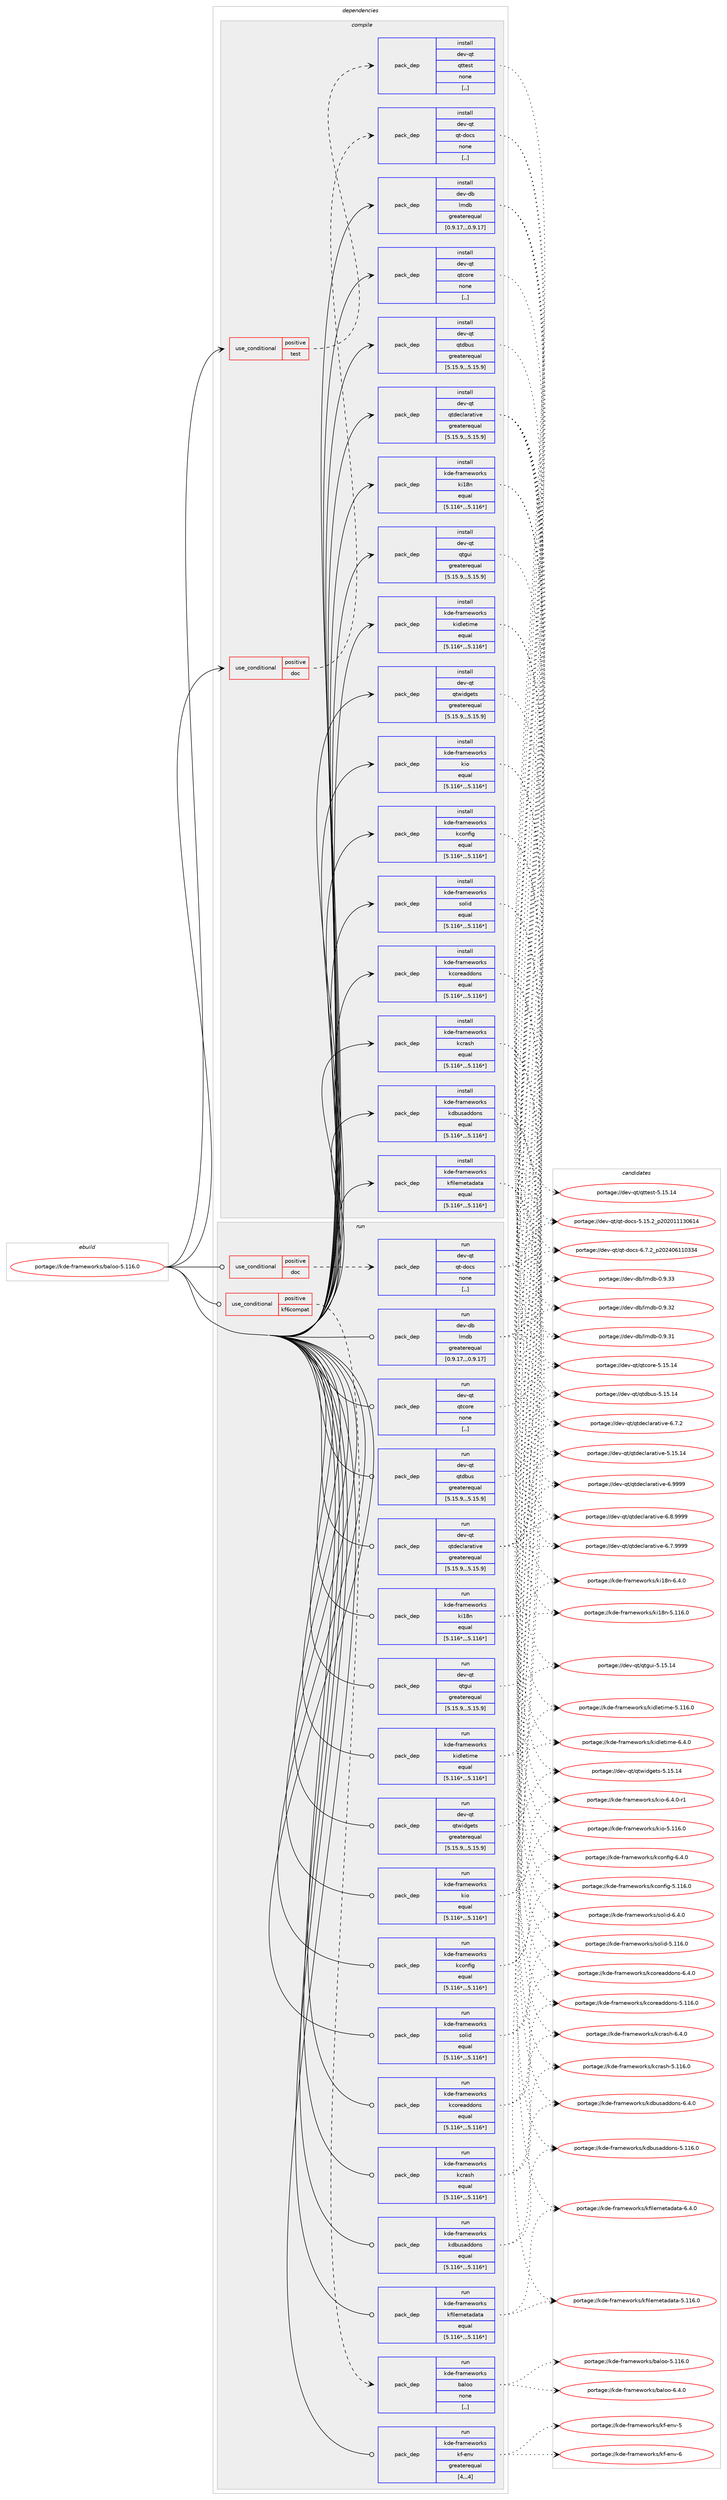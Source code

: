 digraph prolog {

# *************
# Graph options
# *************

newrank=true;
concentrate=true;
compound=true;
graph [rankdir=LR,fontname=Helvetica,fontsize=10,ranksep=1.5];#, ranksep=2.5, nodesep=0.2];
edge  [arrowhead=vee];
node  [fontname=Helvetica,fontsize=10];

# **********
# The ebuild
# **********

subgraph cluster_leftcol {
color=gray;
label=<<i>ebuild</i>>;
id [label="portage://kde-frameworks/baloo-5.116.0", color=red, width=4, href="../kde-frameworks/baloo-5.116.0.svg"];
}

# ****************
# The dependencies
# ****************

subgraph cluster_midcol {
color=gray;
label=<<i>dependencies</i>>;
subgraph cluster_compile {
fillcolor="#eeeeee";
style=filled;
label=<<i>compile</i>>;
subgraph cond67864 {
dependency263521 [label=<<TABLE BORDER="0" CELLBORDER="1" CELLSPACING="0" CELLPADDING="4"><TR><TD ROWSPAN="3" CELLPADDING="10">use_conditional</TD></TR><TR><TD>positive</TD></TR><TR><TD>doc</TD></TR></TABLE>>, shape=none, color=red];
subgraph pack193622 {
dependency263522 [label=<<TABLE BORDER="0" CELLBORDER="1" CELLSPACING="0" CELLPADDING="4" WIDTH="220"><TR><TD ROWSPAN="6" CELLPADDING="30">pack_dep</TD></TR><TR><TD WIDTH="110">install</TD></TR><TR><TD>dev-qt</TD></TR><TR><TD>qt-docs</TD></TR><TR><TD>none</TD></TR><TR><TD>[,,]</TD></TR></TABLE>>, shape=none, color=blue];
}
dependency263521:e -> dependency263522:w [weight=20,style="dashed",arrowhead="vee"];
}
id:e -> dependency263521:w [weight=20,style="solid",arrowhead="vee"];
subgraph cond67865 {
dependency263523 [label=<<TABLE BORDER="0" CELLBORDER="1" CELLSPACING="0" CELLPADDING="4"><TR><TD ROWSPAN="3" CELLPADDING="10">use_conditional</TD></TR><TR><TD>positive</TD></TR><TR><TD>test</TD></TR></TABLE>>, shape=none, color=red];
subgraph pack193623 {
dependency263524 [label=<<TABLE BORDER="0" CELLBORDER="1" CELLSPACING="0" CELLPADDING="4" WIDTH="220"><TR><TD ROWSPAN="6" CELLPADDING="30">pack_dep</TD></TR><TR><TD WIDTH="110">install</TD></TR><TR><TD>dev-qt</TD></TR><TR><TD>qttest</TD></TR><TR><TD>none</TD></TR><TR><TD>[,,]</TD></TR></TABLE>>, shape=none, color=blue];
}
dependency263523:e -> dependency263524:w [weight=20,style="dashed",arrowhead="vee"];
}
id:e -> dependency263523:w [weight=20,style="solid",arrowhead="vee"];
subgraph pack193624 {
dependency263525 [label=<<TABLE BORDER="0" CELLBORDER="1" CELLSPACING="0" CELLPADDING="4" WIDTH="220"><TR><TD ROWSPAN="6" CELLPADDING="30">pack_dep</TD></TR><TR><TD WIDTH="110">install</TD></TR><TR><TD>dev-db</TD></TR><TR><TD>lmdb</TD></TR><TR><TD>greaterequal</TD></TR><TR><TD>[0.9.17,,,0.9.17]</TD></TR></TABLE>>, shape=none, color=blue];
}
id:e -> dependency263525:w [weight=20,style="solid",arrowhead="vee"];
subgraph pack193625 {
dependency263526 [label=<<TABLE BORDER="0" CELLBORDER="1" CELLSPACING="0" CELLPADDING="4" WIDTH="220"><TR><TD ROWSPAN="6" CELLPADDING="30">pack_dep</TD></TR><TR><TD WIDTH="110">install</TD></TR><TR><TD>dev-qt</TD></TR><TR><TD>qtcore</TD></TR><TR><TD>none</TD></TR><TR><TD>[,,]</TD></TR></TABLE>>, shape=none, color=blue];
}
id:e -> dependency263526:w [weight=20,style="solid",arrowhead="vee"];
subgraph pack193626 {
dependency263527 [label=<<TABLE BORDER="0" CELLBORDER="1" CELLSPACING="0" CELLPADDING="4" WIDTH="220"><TR><TD ROWSPAN="6" CELLPADDING="30">pack_dep</TD></TR><TR><TD WIDTH="110">install</TD></TR><TR><TD>dev-qt</TD></TR><TR><TD>qtdbus</TD></TR><TR><TD>greaterequal</TD></TR><TR><TD>[5.15.9,,,5.15.9]</TD></TR></TABLE>>, shape=none, color=blue];
}
id:e -> dependency263527:w [weight=20,style="solid",arrowhead="vee"];
subgraph pack193627 {
dependency263528 [label=<<TABLE BORDER="0" CELLBORDER="1" CELLSPACING="0" CELLPADDING="4" WIDTH="220"><TR><TD ROWSPAN="6" CELLPADDING="30">pack_dep</TD></TR><TR><TD WIDTH="110">install</TD></TR><TR><TD>dev-qt</TD></TR><TR><TD>qtdeclarative</TD></TR><TR><TD>greaterequal</TD></TR><TR><TD>[5.15.9,,,5.15.9]</TD></TR></TABLE>>, shape=none, color=blue];
}
id:e -> dependency263528:w [weight=20,style="solid",arrowhead="vee"];
subgraph pack193628 {
dependency263529 [label=<<TABLE BORDER="0" CELLBORDER="1" CELLSPACING="0" CELLPADDING="4" WIDTH="220"><TR><TD ROWSPAN="6" CELLPADDING="30">pack_dep</TD></TR><TR><TD WIDTH="110">install</TD></TR><TR><TD>dev-qt</TD></TR><TR><TD>qtgui</TD></TR><TR><TD>greaterequal</TD></TR><TR><TD>[5.15.9,,,5.15.9]</TD></TR></TABLE>>, shape=none, color=blue];
}
id:e -> dependency263529:w [weight=20,style="solid",arrowhead="vee"];
subgraph pack193629 {
dependency263530 [label=<<TABLE BORDER="0" CELLBORDER="1" CELLSPACING="0" CELLPADDING="4" WIDTH="220"><TR><TD ROWSPAN="6" CELLPADDING="30">pack_dep</TD></TR><TR><TD WIDTH="110">install</TD></TR><TR><TD>dev-qt</TD></TR><TR><TD>qtwidgets</TD></TR><TR><TD>greaterequal</TD></TR><TR><TD>[5.15.9,,,5.15.9]</TD></TR></TABLE>>, shape=none, color=blue];
}
id:e -> dependency263530:w [weight=20,style="solid",arrowhead="vee"];
subgraph pack193630 {
dependency263531 [label=<<TABLE BORDER="0" CELLBORDER="1" CELLSPACING="0" CELLPADDING="4" WIDTH="220"><TR><TD ROWSPAN="6" CELLPADDING="30">pack_dep</TD></TR><TR><TD WIDTH="110">install</TD></TR><TR><TD>kde-frameworks</TD></TR><TR><TD>kconfig</TD></TR><TR><TD>equal</TD></TR><TR><TD>[5.116*,,,5.116*]</TD></TR></TABLE>>, shape=none, color=blue];
}
id:e -> dependency263531:w [weight=20,style="solid",arrowhead="vee"];
subgraph pack193631 {
dependency263532 [label=<<TABLE BORDER="0" CELLBORDER="1" CELLSPACING="0" CELLPADDING="4" WIDTH="220"><TR><TD ROWSPAN="6" CELLPADDING="30">pack_dep</TD></TR><TR><TD WIDTH="110">install</TD></TR><TR><TD>kde-frameworks</TD></TR><TR><TD>kcoreaddons</TD></TR><TR><TD>equal</TD></TR><TR><TD>[5.116*,,,5.116*]</TD></TR></TABLE>>, shape=none, color=blue];
}
id:e -> dependency263532:w [weight=20,style="solid",arrowhead="vee"];
subgraph pack193632 {
dependency263533 [label=<<TABLE BORDER="0" CELLBORDER="1" CELLSPACING="0" CELLPADDING="4" WIDTH="220"><TR><TD ROWSPAN="6" CELLPADDING="30">pack_dep</TD></TR><TR><TD WIDTH="110">install</TD></TR><TR><TD>kde-frameworks</TD></TR><TR><TD>kcrash</TD></TR><TR><TD>equal</TD></TR><TR><TD>[5.116*,,,5.116*]</TD></TR></TABLE>>, shape=none, color=blue];
}
id:e -> dependency263533:w [weight=20,style="solid",arrowhead="vee"];
subgraph pack193633 {
dependency263534 [label=<<TABLE BORDER="0" CELLBORDER="1" CELLSPACING="0" CELLPADDING="4" WIDTH="220"><TR><TD ROWSPAN="6" CELLPADDING="30">pack_dep</TD></TR><TR><TD WIDTH="110">install</TD></TR><TR><TD>kde-frameworks</TD></TR><TR><TD>kdbusaddons</TD></TR><TR><TD>equal</TD></TR><TR><TD>[5.116*,,,5.116*]</TD></TR></TABLE>>, shape=none, color=blue];
}
id:e -> dependency263534:w [weight=20,style="solid",arrowhead="vee"];
subgraph pack193634 {
dependency263535 [label=<<TABLE BORDER="0" CELLBORDER="1" CELLSPACING="0" CELLPADDING="4" WIDTH="220"><TR><TD ROWSPAN="6" CELLPADDING="30">pack_dep</TD></TR><TR><TD WIDTH="110">install</TD></TR><TR><TD>kde-frameworks</TD></TR><TR><TD>kfilemetadata</TD></TR><TR><TD>equal</TD></TR><TR><TD>[5.116*,,,5.116*]</TD></TR></TABLE>>, shape=none, color=blue];
}
id:e -> dependency263535:w [weight=20,style="solid",arrowhead="vee"];
subgraph pack193635 {
dependency263536 [label=<<TABLE BORDER="0" CELLBORDER="1" CELLSPACING="0" CELLPADDING="4" WIDTH="220"><TR><TD ROWSPAN="6" CELLPADDING="30">pack_dep</TD></TR><TR><TD WIDTH="110">install</TD></TR><TR><TD>kde-frameworks</TD></TR><TR><TD>ki18n</TD></TR><TR><TD>equal</TD></TR><TR><TD>[5.116*,,,5.116*]</TD></TR></TABLE>>, shape=none, color=blue];
}
id:e -> dependency263536:w [weight=20,style="solid",arrowhead="vee"];
subgraph pack193636 {
dependency263537 [label=<<TABLE BORDER="0" CELLBORDER="1" CELLSPACING="0" CELLPADDING="4" WIDTH="220"><TR><TD ROWSPAN="6" CELLPADDING="30">pack_dep</TD></TR><TR><TD WIDTH="110">install</TD></TR><TR><TD>kde-frameworks</TD></TR><TR><TD>kidletime</TD></TR><TR><TD>equal</TD></TR><TR><TD>[5.116*,,,5.116*]</TD></TR></TABLE>>, shape=none, color=blue];
}
id:e -> dependency263537:w [weight=20,style="solid",arrowhead="vee"];
subgraph pack193637 {
dependency263538 [label=<<TABLE BORDER="0" CELLBORDER="1" CELLSPACING="0" CELLPADDING="4" WIDTH="220"><TR><TD ROWSPAN="6" CELLPADDING="30">pack_dep</TD></TR><TR><TD WIDTH="110">install</TD></TR><TR><TD>kde-frameworks</TD></TR><TR><TD>kio</TD></TR><TR><TD>equal</TD></TR><TR><TD>[5.116*,,,5.116*]</TD></TR></TABLE>>, shape=none, color=blue];
}
id:e -> dependency263538:w [weight=20,style="solid",arrowhead="vee"];
subgraph pack193638 {
dependency263539 [label=<<TABLE BORDER="0" CELLBORDER="1" CELLSPACING="0" CELLPADDING="4" WIDTH="220"><TR><TD ROWSPAN="6" CELLPADDING="30">pack_dep</TD></TR><TR><TD WIDTH="110">install</TD></TR><TR><TD>kde-frameworks</TD></TR><TR><TD>solid</TD></TR><TR><TD>equal</TD></TR><TR><TD>[5.116*,,,5.116*]</TD></TR></TABLE>>, shape=none, color=blue];
}
id:e -> dependency263539:w [weight=20,style="solid",arrowhead="vee"];
}
subgraph cluster_compileandrun {
fillcolor="#eeeeee";
style=filled;
label=<<i>compile and run</i>>;
}
subgraph cluster_run {
fillcolor="#eeeeee";
style=filled;
label=<<i>run</i>>;
subgraph cond67866 {
dependency263540 [label=<<TABLE BORDER="0" CELLBORDER="1" CELLSPACING="0" CELLPADDING="4"><TR><TD ROWSPAN="3" CELLPADDING="10">use_conditional</TD></TR><TR><TD>positive</TD></TR><TR><TD>doc</TD></TR></TABLE>>, shape=none, color=red];
subgraph pack193639 {
dependency263541 [label=<<TABLE BORDER="0" CELLBORDER="1" CELLSPACING="0" CELLPADDING="4" WIDTH="220"><TR><TD ROWSPAN="6" CELLPADDING="30">pack_dep</TD></TR><TR><TD WIDTH="110">run</TD></TR><TR><TD>dev-qt</TD></TR><TR><TD>qt-docs</TD></TR><TR><TD>none</TD></TR><TR><TD>[,,]</TD></TR></TABLE>>, shape=none, color=blue];
}
dependency263540:e -> dependency263541:w [weight=20,style="dashed",arrowhead="vee"];
}
id:e -> dependency263540:w [weight=20,style="solid",arrowhead="odot"];
subgraph cond67867 {
dependency263542 [label=<<TABLE BORDER="0" CELLBORDER="1" CELLSPACING="0" CELLPADDING="4"><TR><TD ROWSPAN="3" CELLPADDING="10">use_conditional</TD></TR><TR><TD>positive</TD></TR><TR><TD>kf6compat</TD></TR></TABLE>>, shape=none, color=red];
subgraph pack193640 {
dependency263543 [label=<<TABLE BORDER="0" CELLBORDER="1" CELLSPACING="0" CELLPADDING="4" WIDTH="220"><TR><TD ROWSPAN="6" CELLPADDING="30">pack_dep</TD></TR><TR><TD WIDTH="110">run</TD></TR><TR><TD>kde-frameworks</TD></TR><TR><TD>baloo</TD></TR><TR><TD>none</TD></TR><TR><TD>[,,]</TD></TR></TABLE>>, shape=none, color=blue];
}
dependency263542:e -> dependency263543:w [weight=20,style="dashed",arrowhead="vee"];
}
id:e -> dependency263542:w [weight=20,style="solid",arrowhead="odot"];
subgraph pack193641 {
dependency263544 [label=<<TABLE BORDER="0" CELLBORDER="1" CELLSPACING="0" CELLPADDING="4" WIDTH="220"><TR><TD ROWSPAN="6" CELLPADDING="30">pack_dep</TD></TR><TR><TD WIDTH="110">run</TD></TR><TR><TD>dev-db</TD></TR><TR><TD>lmdb</TD></TR><TR><TD>greaterequal</TD></TR><TR><TD>[0.9.17,,,0.9.17]</TD></TR></TABLE>>, shape=none, color=blue];
}
id:e -> dependency263544:w [weight=20,style="solid",arrowhead="odot"];
subgraph pack193642 {
dependency263545 [label=<<TABLE BORDER="0" CELLBORDER="1" CELLSPACING="0" CELLPADDING="4" WIDTH="220"><TR><TD ROWSPAN="6" CELLPADDING="30">pack_dep</TD></TR><TR><TD WIDTH="110">run</TD></TR><TR><TD>dev-qt</TD></TR><TR><TD>qtcore</TD></TR><TR><TD>none</TD></TR><TR><TD>[,,]</TD></TR></TABLE>>, shape=none, color=blue];
}
id:e -> dependency263545:w [weight=20,style="solid",arrowhead="odot"];
subgraph pack193643 {
dependency263546 [label=<<TABLE BORDER="0" CELLBORDER="1" CELLSPACING="0" CELLPADDING="4" WIDTH="220"><TR><TD ROWSPAN="6" CELLPADDING="30">pack_dep</TD></TR><TR><TD WIDTH="110">run</TD></TR><TR><TD>dev-qt</TD></TR><TR><TD>qtdbus</TD></TR><TR><TD>greaterequal</TD></TR><TR><TD>[5.15.9,,,5.15.9]</TD></TR></TABLE>>, shape=none, color=blue];
}
id:e -> dependency263546:w [weight=20,style="solid",arrowhead="odot"];
subgraph pack193644 {
dependency263547 [label=<<TABLE BORDER="0" CELLBORDER="1" CELLSPACING="0" CELLPADDING="4" WIDTH="220"><TR><TD ROWSPAN="6" CELLPADDING="30">pack_dep</TD></TR><TR><TD WIDTH="110">run</TD></TR><TR><TD>dev-qt</TD></TR><TR><TD>qtdeclarative</TD></TR><TR><TD>greaterequal</TD></TR><TR><TD>[5.15.9,,,5.15.9]</TD></TR></TABLE>>, shape=none, color=blue];
}
id:e -> dependency263547:w [weight=20,style="solid",arrowhead="odot"];
subgraph pack193645 {
dependency263548 [label=<<TABLE BORDER="0" CELLBORDER="1" CELLSPACING="0" CELLPADDING="4" WIDTH="220"><TR><TD ROWSPAN="6" CELLPADDING="30">pack_dep</TD></TR><TR><TD WIDTH="110">run</TD></TR><TR><TD>dev-qt</TD></TR><TR><TD>qtgui</TD></TR><TR><TD>greaterequal</TD></TR><TR><TD>[5.15.9,,,5.15.9]</TD></TR></TABLE>>, shape=none, color=blue];
}
id:e -> dependency263548:w [weight=20,style="solid",arrowhead="odot"];
subgraph pack193646 {
dependency263549 [label=<<TABLE BORDER="0" CELLBORDER="1" CELLSPACING="0" CELLPADDING="4" WIDTH="220"><TR><TD ROWSPAN="6" CELLPADDING="30">pack_dep</TD></TR><TR><TD WIDTH="110">run</TD></TR><TR><TD>dev-qt</TD></TR><TR><TD>qtwidgets</TD></TR><TR><TD>greaterequal</TD></TR><TR><TD>[5.15.9,,,5.15.9]</TD></TR></TABLE>>, shape=none, color=blue];
}
id:e -> dependency263549:w [weight=20,style="solid",arrowhead="odot"];
subgraph pack193647 {
dependency263550 [label=<<TABLE BORDER="0" CELLBORDER="1" CELLSPACING="0" CELLPADDING="4" WIDTH="220"><TR><TD ROWSPAN="6" CELLPADDING="30">pack_dep</TD></TR><TR><TD WIDTH="110">run</TD></TR><TR><TD>kde-frameworks</TD></TR><TR><TD>kconfig</TD></TR><TR><TD>equal</TD></TR><TR><TD>[5.116*,,,5.116*]</TD></TR></TABLE>>, shape=none, color=blue];
}
id:e -> dependency263550:w [weight=20,style="solid",arrowhead="odot"];
subgraph pack193648 {
dependency263551 [label=<<TABLE BORDER="0" CELLBORDER="1" CELLSPACING="0" CELLPADDING="4" WIDTH="220"><TR><TD ROWSPAN="6" CELLPADDING="30">pack_dep</TD></TR><TR><TD WIDTH="110">run</TD></TR><TR><TD>kde-frameworks</TD></TR><TR><TD>kcoreaddons</TD></TR><TR><TD>equal</TD></TR><TR><TD>[5.116*,,,5.116*]</TD></TR></TABLE>>, shape=none, color=blue];
}
id:e -> dependency263551:w [weight=20,style="solid",arrowhead="odot"];
subgraph pack193649 {
dependency263552 [label=<<TABLE BORDER="0" CELLBORDER="1" CELLSPACING="0" CELLPADDING="4" WIDTH="220"><TR><TD ROWSPAN="6" CELLPADDING="30">pack_dep</TD></TR><TR><TD WIDTH="110">run</TD></TR><TR><TD>kde-frameworks</TD></TR><TR><TD>kcrash</TD></TR><TR><TD>equal</TD></TR><TR><TD>[5.116*,,,5.116*]</TD></TR></TABLE>>, shape=none, color=blue];
}
id:e -> dependency263552:w [weight=20,style="solid",arrowhead="odot"];
subgraph pack193650 {
dependency263553 [label=<<TABLE BORDER="0" CELLBORDER="1" CELLSPACING="0" CELLPADDING="4" WIDTH="220"><TR><TD ROWSPAN="6" CELLPADDING="30">pack_dep</TD></TR><TR><TD WIDTH="110">run</TD></TR><TR><TD>kde-frameworks</TD></TR><TR><TD>kdbusaddons</TD></TR><TR><TD>equal</TD></TR><TR><TD>[5.116*,,,5.116*]</TD></TR></TABLE>>, shape=none, color=blue];
}
id:e -> dependency263553:w [weight=20,style="solid",arrowhead="odot"];
subgraph pack193651 {
dependency263554 [label=<<TABLE BORDER="0" CELLBORDER="1" CELLSPACING="0" CELLPADDING="4" WIDTH="220"><TR><TD ROWSPAN="6" CELLPADDING="30">pack_dep</TD></TR><TR><TD WIDTH="110">run</TD></TR><TR><TD>kde-frameworks</TD></TR><TR><TD>kf-env</TD></TR><TR><TD>greaterequal</TD></TR><TR><TD>[4,,,4]</TD></TR></TABLE>>, shape=none, color=blue];
}
id:e -> dependency263554:w [weight=20,style="solid",arrowhead="odot"];
subgraph pack193652 {
dependency263555 [label=<<TABLE BORDER="0" CELLBORDER="1" CELLSPACING="0" CELLPADDING="4" WIDTH="220"><TR><TD ROWSPAN="6" CELLPADDING="30">pack_dep</TD></TR><TR><TD WIDTH="110">run</TD></TR><TR><TD>kde-frameworks</TD></TR><TR><TD>kfilemetadata</TD></TR><TR><TD>equal</TD></TR><TR><TD>[5.116*,,,5.116*]</TD></TR></TABLE>>, shape=none, color=blue];
}
id:e -> dependency263555:w [weight=20,style="solid",arrowhead="odot"];
subgraph pack193653 {
dependency263556 [label=<<TABLE BORDER="0" CELLBORDER="1" CELLSPACING="0" CELLPADDING="4" WIDTH="220"><TR><TD ROWSPAN="6" CELLPADDING="30">pack_dep</TD></TR><TR><TD WIDTH="110">run</TD></TR><TR><TD>kde-frameworks</TD></TR><TR><TD>ki18n</TD></TR><TR><TD>equal</TD></TR><TR><TD>[5.116*,,,5.116*]</TD></TR></TABLE>>, shape=none, color=blue];
}
id:e -> dependency263556:w [weight=20,style="solid",arrowhead="odot"];
subgraph pack193654 {
dependency263557 [label=<<TABLE BORDER="0" CELLBORDER="1" CELLSPACING="0" CELLPADDING="4" WIDTH="220"><TR><TD ROWSPAN="6" CELLPADDING="30">pack_dep</TD></TR><TR><TD WIDTH="110">run</TD></TR><TR><TD>kde-frameworks</TD></TR><TR><TD>kidletime</TD></TR><TR><TD>equal</TD></TR><TR><TD>[5.116*,,,5.116*]</TD></TR></TABLE>>, shape=none, color=blue];
}
id:e -> dependency263557:w [weight=20,style="solid",arrowhead="odot"];
subgraph pack193655 {
dependency263558 [label=<<TABLE BORDER="0" CELLBORDER="1" CELLSPACING="0" CELLPADDING="4" WIDTH="220"><TR><TD ROWSPAN="6" CELLPADDING="30">pack_dep</TD></TR><TR><TD WIDTH="110">run</TD></TR><TR><TD>kde-frameworks</TD></TR><TR><TD>kio</TD></TR><TR><TD>equal</TD></TR><TR><TD>[5.116*,,,5.116*]</TD></TR></TABLE>>, shape=none, color=blue];
}
id:e -> dependency263558:w [weight=20,style="solid",arrowhead="odot"];
subgraph pack193656 {
dependency263559 [label=<<TABLE BORDER="0" CELLBORDER="1" CELLSPACING="0" CELLPADDING="4" WIDTH="220"><TR><TD ROWSPAN="6" CELLPADDING="30">pack_dep</TD></TR><TR><TD WIDTH="110">run</TD></TR><TR><TD>kde-frameworks</TD></TR><TR><TD>solid</TD></TR><TR><TD>equal</TD></TR><TR><TD>[5.116*,,,5.116*]</TD></TR></TABLE>>, shape=none, color=blue];
}
id:e -> dependency263559:w [weight=20,style="solid",arrowhead="odot"];
}
}

# **************
# The candidates
# **************

subgraph cluster_choices {
rank=same;
color=gray;
label=<<i>candidates</i>>;

subgraph choice193622 {
color=black;
nodesep=1;
choice1001011184511311647113116451001119911545544655465095112504850524854494948515152 [label="portage://dev-qt/qt-docs-6.7.2_p202406110334", color=red, width=4,href="../dev-qt/qt-docs-6.7.2_p202406110334.svg"];
choice100101118451131164711311645100111991154553464953465095112504850484949495148544952 [label="portage://dev-qt/qt-docs-5.15.2_p202011130614", color=red, width=4,href="../dev-qt/qt-docs-5.15.2_p202011130614.svg"];
dependency263522:e -> choice1001011184511311647113116451001119911545544655465095112504850524854494948515152:w [style=dotted,weight="100"];
dependency263522:e -> choice100101118451131164711311645100111991154553464953465095112504850484949495148544952:w [style=dotted,weight="100"];
}
subgraph choice193623 {
color=black;
nodesep=1;
choice10010111845113116471131161161011151164553464953464952 [label="portage://dev-qt/qttest-5.15.14", color=red, width=4,href="../dev-qt/qttest-5.15.14.svg"];
dependency263524:e -> choice10010111845113116471131161161011151164553464953464952:w [style=dotted,weight="100"];
}
subgraph choice193624 {
color=black;
nodesep=1;
choice1001011184510098471081091009845484657465151 [label="portage://dev-db/lmdb-0.9.33", color=red, width=4,href="../dev-db/lmdb-0.9.33.svg"];
choice1001011184510098471081091009845484657465150 [label="portage://dev-db/lmdb-0.9.32", color=red, width=4,href="../dev-db/lmdb-0.9.32.svg"];
choice1001011184510098471081091009845484657465149 [label="portage://dev-db/lmdb-0.9.31", color=red, width=4,href="../dev-db/lmdb-0.9.31.svg"];
dependency263525:e -> choice1001011184510098471081091009845484657465151:w [style=dotted,weight="100"];
dependency263525:e -> choice1001011184510098471081091009845484657465150:w [style=dotted,weight="100"];
dependency263525:e -> choice1001011184510098471081091009845484657465149:w [style=dotted,weight="100"];
}
subgraph choice193625 {
color=black;
nodesep=1;
choice1001011184511311647113116991111141014553464953464952 [label="portage://dev-qt/qtcore-5.15.14", color=red, width=4,href="../dev-qt/qtcore-5.15.14.svg"];
dependency263526:e -> choice1001011184511311647113116991111141014553464953464952:w [style=dotted,weight="100"];
}
subgraph choice193626 {
color=black;
nodesep=1;
choice1001011184511311647113116100981171154553464953464952 [label="portage://dev-qt/qtdbus-5.15.14", color=red, width=4,href="../dev-qt/qtdbus-5.15.14.svg"];
dependency263527:e -> choice1001011184511311647113116100981171154553464953464952:w [style=dotted,weight="100"];
}
subgraph choice193627 {
color=black;
nodesep=1;
choice100101118451131164711311610010199108971149711610511810145544657575757 [label="portage://dev-qt/qtdeclarative-6.9999", color=red, width=4,href="../dev-qt/qtdeclarative-6.9999.svg"];
choice1001011184511311647113116100101991089711497116105118101455446564657575757 [label="portage://dev-qt/qtdeclarative-6.8.9999", color=red, width=4,href="../dev-qt/qtdeclarative-6.8.9999.svg"];
choice1001011184511311647113116100101991089711497116105118101455446554657575757 [label="portage://dev-qt/qtdeclarative-6.7.9999", color=red, width=4,href="../dev-qt/qtdeclarative-6.7.9999.svg"];
choice1001011184511311647113116100101991089711497116105118101455446554650 [label="portage://dev-qt/qtdeclarative-6.7.2", color=red, width=4,href="../dev-qt/qtdeclarative-6.7.2.svg"];
choice10010111845113116471131161001019910897114971161051181014553464953464952 [label="portage://dev-qt/qtdeclarative-5.15.14", color=red, width=4,href="../dev-qt/qtdeclarative-5.15.14.svg"];
dependency263528:e -> choice100101118451131164711311610010199108971149711610511810145544657575757:w [style=dotted,weight="100"];
dependency263528:e -> choice1001011184511311647113116100101991089711497116105118101455446564657575757:w [style=dotted,weight="100"];
dependency263528:e -> choice1001011184511311647113116100101991089711497116105118101455446554657575757:w [style=dotted,weight="100"];
dependency263528:e -> choice1001011184511311647113116100101991089711497116105118101455446554650:w [style=dotted,weight="100"];
dependency263528:e -> choice10010111845113116471131161001019910897114971161051181014553464953464952:w [style=dotted,weight="100"];
}
subgraph choice193628 {
color=black;
nodesep=1;
choice10010111845113116471131161031171054553464953464952 [label="portage://dev-qt/qtgui-5.15.14", color=red, width=4,href="../dev-qt/qtgui-5.15.14.svg"];
dependency263529:e -> choice10010111845113116471131161031171054553464953464952:w [style=dotted,weight="100"];
}
subgraph choice193629 {
color=black;
nodesep=1;
choice10010111845113116471131161191051001031011161154553464953464952 [label="portage://dev-qt/qtwidgets-5.15.14", color=red, width=4,href="../dev-qt/qtwidgets-5.15.14.svg"];
dependency263530:e -> choice10010111845113116471131161191051001031011161154553464953464952:w [style=dotted,weight="100"];
}
subgraph choice193630 {
color=black;
nodesep=1;
choice10710010145102114971091011191111141071154710799111110102105103455446524648 [label="portage://kde-frameworks/kconfig-6.4.0", color=red, width=4,href="../kde-frameworks/kconfig-6.4.0.svg"];
choice107100101451021149710910111911111410711547107991111101021051034553464949544648 [label="portage://kde-frameworks/kconfig-5.116.0", color=red, width=4,href="../kde-frameworks/kconfig-5.116.0.svg"];
dependency263531:e -> choice10710010145102114971091011191111141071154710799111110102105103455446524648:w [style=dotted,weight="100"];
dependency263531:e -> choice107100101451021149710910111911111410711547107991111101021051034553464949544648:w [style=dotted,weight="100"];
}
subgraph choice193631 {
color=black;
nodesep=1;
choice1071001014510211497109101119111114107115471079911111410197100100111110115455446524648 [label="portage://kde-frameworks/kcoreaddons-6.4.0", color=red, width=4,href="../kde-frameworks/kcoreaddons-6.4.0.svg"];
choice10710010145102114971091011191111141071154710799111114101971001001111101154553464949544648 [label="portage://kde-frameworks/kcoreaddons-5.116.0", color=red, width=4,href="../kde-frameworks/kcoreaddons-5.116.0.svg"];
dependency263532:e -> choice1071001014510211497109101119111114107115471079911111410197100100111110115455446524648:w [style=dotted,weight="100"];
dependency263532:e -> choice10710010145102114971091011191111141071154710799111114101971001001111101154553464949544648:w [style=dotted,weight="100"];
}
subgraph choice193632 {
color=black;
nodesep=1;
choice1071001014510211497109101119111114107115471079911497115104455446524648 [label="portage://kde-frameworks/kcrash-6.4.0", color=red, width=4,href="../kde-frameworks/kcrash-6.4.0.svg"];
choice10710010145102114971091011191111141071154710799114971151044553464949544648 [label="portage://kde-frameworks/kcrash-5.116.0", color=red, width=4,href="../kde-frameworks/kcrash-5.116.0.svg"];
dependency263533:e -> choice1071001014510211497109101119111114107115471079911497115104455446524648:w [style=dotted,weight="100"];
dependency263533:e -> choice10710010145102114971091011191111141071154710799114971151044553464949544648:w [style=dotted,weight="100"];
}
subgraph choice193633 {
color=black;
nodesep=1;
choice1071001014510211497109101119111114107115471071009811711597100100111110115455446524648 [label="portage://kde-frameworks/kdbusaddons-6.4.0", color=red, width=4,href="../kde-frameworks/kdbusaddons-6.4.0.svg"];
choice10710010145102114971091011191111141071154710710098117115971001001111101154553464949544648 [label="portage://kde-frameworks/kdbusaddons-5.116.0", color=red, width=4,href="../kde-frameworks/kdbusaddons-5.116.0.svg"];
dependency263534:e -> choice1071001014510211497109101119111114107115471071009811711597100100111110115455446524648:w [style=dotted,weight="100"];
dependency263534:e -> choice10710010145102114971091011191111141071154710710098117115971001001111101154553464949544648:w [style=dotted,weight="100"];
}
subgraph choice193634 {
color=black;
nodesep=1;
choice107100101451021149710910111911111410711547107102105108101109101116971009711697455446524648 [label="portage://kde-frameworks/kfilemetadata-6.4.0", color=red, width=4,href="../kde-frameworks/kfilemetadata-6.4.0.svg"];
choice1071001014510211497109101119111114107115471071021051081011091011169710097116974553464949544648 [label="portage://kde-frameworks/kfilemetadata-5.116.0", color=red, width=4,href="../kde-frameworks/kfilemetadata-5.116.0.svg"];
dependency263535:e -> choice107100101451021149710910111911111410711547107102105108101109101116971009711697455446524648:w [style=dotted,weight="100"];
dependency263535:e -> choice1071001014510211497109101119111114107115471071021051081011091011169710097116974553464949544648:w [style=dotted,weight="100"];
}
subgraph choice193635 {
color=black;
nodesep=1;
choice1071001014510211497109101119111114107115471071054956110455446524648 [label="portage://kde-frameworks/ki18n-6.4.0", color=red, width=4,href="../kde-frameworks/ki18n-6.4.0.svg"];
choice10710010145102114971091011191111141071154710710549561104553464949544648 [label="portage://kde-frameworks/ki18n-5.116.0", color=red, width=4,href="../kde-frameworks/ki18n-5.116.0.svg"];
dependency263536:e -> choice1071001014510211497109101119111114107115471071054956110455446524648:w [style=dotted,weight="100"];
dependency263536:e -> choice10710010145102114971091011191111141071154710710549561104553464949544648:w [style=dotted,weight="100"];
}
subgraph choice193636 {
color=black;
nodesep=1;
choice107100101451021149710910111911111410711547107105100108101116105109101455446524648 [label="portage://kde-frameworks/kidletime-6.4.0", color=red, width=4,href="../kde-frameworks/kidletime-6.4.0.svg"];
choice1071001014510211497109101119111114107115471071051001081011161051091014553464949544648 [label="portage://kde-frameworks/kidletime-5.116.0", color=red, width=4,href="../kde-frameworks/kidletime-5.116.0.svg"];
dependency263537:e -> choice107100101451021149710910111911111410711547107105100108101116105109101455446524648:w [style=dotted,weight="100"];
dependency263537:e -> choice1071001014510211497109101119111114107115471071051001081011161051091014553464949544648:w [style=dotted,weight="100"];
}
subgraph choice193637 {
color=black;
nodesep=1;
choice1071001014510211497109101119111114107115471071051114554465246484511449 [label="portage://kde-frameworks/kio-6.4.0-r1", color=red, width=4,href="../kde-frameworks/kio-6.4.0-r1.svg"];
choice1071001014510211497109101119111114107115471071051114553464949544648 [label="portage://kde-frameworks/kio-5.116.0", color=red, width=4,href="../kde-frameworks/kio-5.116.0.svg"];
dependency263538:e -> choice1071001014510211497109101119111114107115471071051114554465246484511449:w [style=dotted,weight="100"];
dependency263538:e -> choice1071001014510211497109101119111114107115471071051114553464949544648:w [style=dotted,weight="100"];
}
subgraph choice193638 {
color=black;
nodesep=1;
choice107100101451021149710910111911111410711547115111108105100455446524648 [label="portage://kde-frameworks/solid-6.4.0", color=red, width=4,href="../kde-frameworks/solid-6.4.0.svg"];
choice1071001014510211497109101119111114107115471151111081051004553464949544648 [label="portage://kde-frameworks/solid-5.116.0", color=red, width=4,href="../kde-frameworks/solid-5.116.0.svg"];
dependency263539:e -> choice107100101451021149710910111911111410711547115111108105100455446524648:w [style=dotted,weight="100"];
dependency263539:e -> choice1071001014510211497109101119111114107115471151111081051004553464949544648:w [style=dotted,weight="100"];
}
subgraph choice193639 {
color=black;
nodesep=1;
choice1001011184511311647113116451001119911545544655465095112504850524854494948515152 [label="portage://dev-qt/qt-docs-6.7.2_p202406110334", color=red, width=4,href="../dev-qt/qt-docs-6.7.2_p202406110334.svg"];
choice100101118451131164711311645100111991154553464953465095112504850484949495148544952 [label="portage://dev-qt/qt-docs-5.15.2_p202011130614", color=red, width=4,href="../dev-qt/qt-docs-5.15.2_p202011130614.svg"];
dependency263541:e -> choice1001011184511311647113116451001119911545544655465095112504850524854494948515152:w [style=dotted,weight="100"];
dependency263541:e -> choice100101118451131164711311645100111991154553464953465095112504850484949495148544952:w [style=dotted,weight="100"];
}
subgraph choice193640 {
color=black;
nodesep=1;
choice1071001014510211497109101119111114107115479897108111111455446524648 [label="portage://kde-frameworks/baloo-6.4.0", color=red, width=4,href="../kde-frameworks/baloo-6.4.0.svg"];
choice10710010145102114971091011191111141071154798971081111114553464949544648 [label="portage://kde-frameworks/baloo-5.116.0", color=red, width=4,href="../kde-frameworks/baloo-5.116.0.svg"];
dependency263543:e -> choice1071001014510211497109101119111114107115479897108111111455446524648:w [style=dotted,weight="100"];
dependency263543:e -> choice10710010145102114971091011191111141071154798971081111114553464949544648:w [style=dotted,weight="100"];
}
subgraph choice193641 {
color=black;
nodesep=1;
choice1001011184510098471081091009845484657465151 [label="portage://dev-db/lmdb-0.9.33", color=red, width=4,href="../dev-db/lmdb-0.9.33.svg"];
choice1001011184510098471081091009845484657465150 [label="portage://dev-db/lmdb-0.9.32", color=red, width=4,href="../dev-db/lmdb-0.9.32.svg"];
choice1001011184510098471081091009845484657465149 [label="portage://dev-db/lmdb-0.9.31", color=red, width=4,href="../dev-db/lmdb-0.9.31.svg"];
dependency263544:e -> choice1001011184510098471081091009845484657465151:w [style=dotted,weight="100"];
dependency263544:e -> choice1001011184510098471081091009845484657465150:w [style=dotted,weight="100"];
dependency263544:e -> choice1001011184510098471081091009845484657465149:w [style=dotted,weight="100"];
}
subgraph choice193642 {
color=black;
nodesep=1;
choice1001011184511311647113116991111141014553464953464952 [label="portage://dev-qt/qtcore-5.15.14", color=red, width=4,href="../dev-qt/qtcore-5.15.14.svg"];
dependency263545:e -> choice1001011184511311647113116991111141014553464953464952:w [style=dotted,weight="100"];
}
subgraph choice193643 {
color=black;
nodesep=1;
choice1001011184511311647113116100981171154553464953464952 [label="portage://dev-qt/qtdbus-5.15.14", color=red, width=4,href="../dev-qt/qtdbus-5.15.14.svg"];
dependency263546:e -> choice1001011184511311647113116100981171154553464953464952:w [style=dotted,weight="100"];
}
subgraph choice193644 {
color=black;
nodesep=1;
choice100101118451131164711311610010199108971149711610511810145544657575757 [label="portage://dev-qt/qtdeclarative-6.9999", color=red, width=4,href="../dev-qt/qtdeclarative-6.9999.svg"];
choice1001011184511311647113116100101991089711497116105118101455446564657575757 [label="portage://dev-qt/qtdeclarative-6.8.9999", color=red, width=4,href="../dev-qt/qtdeclarative-6.8.9999.svg"];
choice1001011184511311647113116100101991089711497116105118101455446554657575757 [label="portage://dev-qt/qtdeclarative-6.7.9999", color=red, width=4,href="../dev-qt/qtdeclarative-6.7.9999.svg"];
choice1001011184511311647113116100101991089711497116105118101455446554650 [label="portage://dev-qt/qtdeclarative-6.7.2", color=red, width=4,href="../dev-qt/qtdeclarative-6.7.2.svg"];
choice10010111845113116471131161001019910897114971161051181014553464953464952 [label="portage://dev-qt/qtdeclarative-5.15.14", color=red, width=4,href="../dev-qt/qtdeclarative-5.15.14.svg"];
dependency263547:e -> choice100101118451131164711311610010199108971149711610511810145544657575757:w [style=dotted,weight="100"];
dependency263547:e -> choice1001011184511311647113116100101991089711497116105118101455446564657575757:w [style=dotted,weight="100"];
dependency263547:e -> choice1001011184511311647113116100101991089711497116105118101455446554657575757:w [style=dotted,weight="100"];
dependency263547:e -> choice1001011184511311647113116100101991089711497116105118101455446554650:w [style=dotted,weight="100"];
dependency263547:e -> choice10010111845113116471131161001019910897114971161051181014553464953464952:w [style=dotted,weight="100"];
}
subgraph choice193645 {
color=black;
nodesep=1;
choice10010111845113116471131161031171054553464953464952 [label="portage://dev-qt/qtgui-5.15.14", color=red, width=4,href="../dev-qt/qtgui-5.15.14.svg"];
dependency263548:e -> choice10010111845113116471131161031171054553464953464952:w [style=dotted,weight="100"];
}
subgraph choice193646 {
color=black;
nodesep=1;
choice10010111845113116471131161191051001031011161154553464953464952 [label="portage://dev-qt/qtwidgets-5.15.14", color=red, width=4,href="../dev-qt/qtwidgets-5.15.14.svg"];
dependency263549:e -> choice10010111845113116471131161191051001031011161154553464953464952:w [style=dotted,weight="100"];
}
subgraph choice193647 {
color=black;
nodesep=1;
choice10710010145102114971091011191111141071154710799111110102105103455446524648 [label="portage://kde-frameworks/kconfig-6.4.0", color=red, width=4,href="../kde-frameworks/kconfig-6.4.0.svg"];
choice107100101451021149710910111911111410711547107991111101021051034553464949544648 [label="portage://kde-frameworks/kconfig-5.116.0", color=red, width=4,href="../kde-frameworks/kconfig-5.116.0.svg"];
dependency263550:e -> choice10710010145102114971091011191111141071154710799111110102105103455446524648:w [style=dotted,weight="100"];
dependency263550:e -> choice107100101451021149710910111911111410711547107991111101021051034553464949544648:w [style=dotted,weight="100"];
}
subgraph choice193648 {
color=black;
nodesep=1;
choice1071001014510211497109101119111114107115471079911111410197100100111110115455446524648 [label="portage://kde-frameworks/kcoreaddons-6.4.0", color=red, width=4,href="../kde-frameworks/kcoreaddons-6.4.0.svg"];
choice10710010145102114971091011191111141071154710799111114101971001001111101154553464949544648 [label="portage://kde-frameworks/kcoreaddons-5.116.0", color=red, width=4,href="../kde-frameworks/kcoreaddons-5.116.0.svg"];
dependency263551:e -> choice1071001014510211497109101119111114107115471079911111410197100100111110115455446524648:w [style=dotted,weight="100"];
dependency263551:e -> choice10710010145102114971091011191111141071154710799111114101971001001111101154553464949544648:w [style=dotted,weight="100"];
}
subgraph choice193649 {
color=black;
nodesep=1;
choice1071001014510211497109101119111114107115471079911497115104455446524648 [label="portage://kde-frameworks/kcrash-6.4.0", color=red, width=4,href="../kde-frameworks/kcrash-6.4.0.svg"];
choice10710010145102114971091011191111141071154710799114971151044553464949544648 [label="portage://kde-frameworks/kcrash-5.116.0", color=red, width=4,href="../kde-frameworks/kcrash-5.116.0.svg"];
dependency263552:e -> choice1071001014510211497109101119111114107115471079911497115104455446524648:w [style=dotted,weight="100"];
dependency263552:e -> choice10710010145102114971091011191111141071154710799114971151044553464949544648:w [style=dotted,weight="100"];
}
subgraph choice193650 {
color=black;
nodesep=1;
choice1071001014510211497109101119111114107115471071009811711597100100111110115455446524648 [label="portage://kde-frameworks/kdbusaddons-6.4.0", color=red, width=4,href="../kde-frameworks/kdbusaddons-6.4.0.svg"];
choice10710010145102114971091011191111141071154710710098117115971001001111101154553464949544648 [label="portage://kde-frameworks/kdbusaddons-5.116.0", color=red, width=4,href="../kde-frameworks/kdbusaddons-5.116.0.svg"];
dependency263553:e -> choice1071001014510211497109101119111114107115471071009811711597100100111110115455446524648:w [style=dotted,weight="100"];
dependency263553:e -> choice10710010145102114971091011191111141071154710710098117115971001001111101154553464949544648:w [style=dotted,weight="100"];
}
subgraph choice193651 {
color=black;
nodesep=1;
choice107100101451021149710910111911111410711547107102451011101184554 [label="portage://kde-frameworks/kf-env-6", color=red, width=4,href="../kde-frameworks/kf-env-6.svg"];
choice107100101451021149710910111911111410711547107102451011101184553 [label="portage://kde-frameworks/kf-env-5", color=red, width=4,href="../kde-frameworks/kf-env-5.svg"];
dependency263554:e -> choice107100101451021149710910111911111410711547107102451011101184554:w [style=dotted,weight="100"];
dependency263554:e -> choice107100101451021149710910111911111410711547107102451011101184553:w [style=dotted,weight="100"];
}
subgraph choice193652 {
color=black;
nodesep=1;
choice107100101451021149710910111911111410711547107102105108101109101116971009711697455446524648 [label="portage://kde-frameworks/kfilemetadata-6.4.0", color=red, width=4,href="../kde-frameworks/kfilemetadata-6.4.0.svg"];
choice1071001014510211497109101119111114107115471071021051081011091011169710097116974553464949544648 [label="portage://kde-frameworks/kfilemetadata-5.116.0", color=red, width=4,href="../kde-frameworks/kfilemetadata-5.116.0.svg"];
dependency263555:e -> choice107100101451021149710910111911111410711547107102105108101109101116971009711697455446524648:w [style=dotted,weight="100"];
dependency263555:e -> choice1071001014510211497109101119111114107115471071021051081011091011169710097116974553464949544648:w [style=dotted,weight="100"];
}
subgraph choice193653 {
color=black;
nodesep=1;
choice1071001014510211497109101119111114107115471071054956110455446524648 [label="portage://kde-frameworks/ki18n-6.4.0", color=red, width=4,href="../kde-frameworks/ki18n-6.4.0.svg"];
choice10710010145102114971091011191111141071154710710549561104553464949544648 [label="portage://kde-frameworks/ki18n-5.116.0", color=red, width=4,href="../kde-frameworks/ki18n-5.116.0.svg"];
dependency263556:e -> choice1071001014510211497109101119111114107115471071054956110455446524648:w [style=dotted,weight="100"];
dependency263556:e -> choice10710010145102114971091011191111141071154710710549561104553464949544648:w [style=dotted,weight="100"];
}
subgraph choice193654 {
color=black;
nodesep=1;
choice107100101451021149710910111911111410711547107105100108101116105109101455446524648 [label="portage://kde-frameworks/kidletime-6.4.0", color=red, width=4,href="../kde-frameworks/kidletime-6.4.0.svg"];
choice1071001014510211497109101119111114107115471071051001081011161051091014553464949544648 [label="portage://kde-frameworks/kidletime-5.116.0", color=red, width=4,href="../kde-frameworks/kidletime-5.116.0.svg"];
dependency263557:e -> choice107100101451021149710910111911111410711547107105100108101116105109101455446524648:w [style=dotted,weight="100"];
dependency263557:e -> choice1071001014510211497109101119111114107115471071051001081011161051091014553464949544648:w [style=dotted,weight="100"];
}
subgraph choice193655 {
color=black;
nodesep=1;
choice1071001014510211497109101119111114107115471071051114554465246484511449 [label="portage://kde-frameworks/kio-6.4.0-r1", color=red, width=4,href="../kde-frameworks/kio-6.4.0-r1.svg"];
choice1071001014510211497109101119111114107115471071051114553464949544648 [label="portage://kde-frameworks/kio-5.116.0", color=red, width=4,href="../kde-frameworks/kio-5.116.0.svg"];
dependency263558:e -> choice1071001014510211497109101119111114107115471071051114554465246484511449:w [style=dotted,weight="100"];
dependency263558:e -> choice1071001014510211497109101119111114107115471071051114553464949544648:w [style=dotted,weight="100"];
}
subgraph choice193656 {
color=black;
nodesep=1;
choice107100101451021149710910111911111410711547115111108105100455446524648 [label="portage://kde-frameworks/solid-6.4.0", color=red, width=4,href="../kde-frameworks/solid-6.4.0.svg"];
choice1071001014510211497109101119111114107115471151111081051004553464949544648 [label="portage://kde-frameworks/solid-5.116.0", color=red, width=4,href="../kde-frameworks/solid-5.116.0.svg"];
dependency263559:e -> choice107100101451021149710910111911111410711547115111108105100455446524648:w [style=dotted,weight="100"];
dependency263559:e -> choice1071001014510211497109101119111114107115471151111081051004553464949544648:w [style=dotted,weight="100"];
}
}

}
